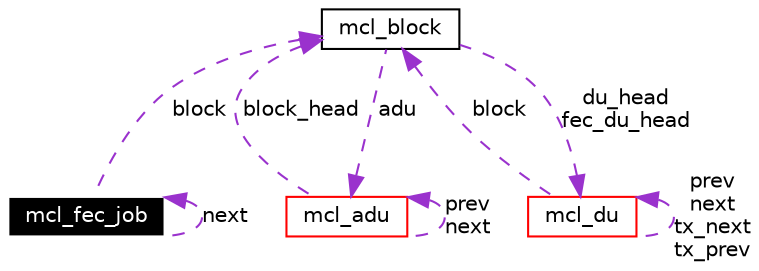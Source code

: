 digraph G
{
  edge [fontname="Helvetica",fontsize=10,labelfontname="Helvetica",labelfontsize=10];
  node [fontname="Helvetica",fontsize=10,shape=record];
  Node74 [label="mcl_fec_job",height=0.2,width=0.4,color="white", fillcolor="black", style="filled" fontcolor="white"];
  Node74 -> Node74 [dir=back,color="darkorchid3",fontsize=10,style="dashed",label="next",fontname="Helvetica"];
  Node75 -> Node74 [dir=back,color="darkorchid3",fontsize=10,style="dashed",label="block",fontname="Helvetica"];
  Node75 [label="mcl_block",height=0.2,width=0.4,color="black",URL="$classmcl__block.html"];
  Node76 -> Node75 [dir=back,color="darkorchid3",fontsize=10,style="dashed",label="adu",fontname="Helvetica"];
  Node76 [label="mcl_adu",height=0.2,width=0.4,color="red",URL="$classmcl__adu.html"];
  Node76 -> Node76 [dir=back,color="darkorchid3",fontsize=10,style="dashed",label="prev\nnext",fontname="Helvetica"];
  Node75 -> Node76 [dir=back,color="darkorchid3",fontsize=10,style="dashed",label="block_head",fontname="Helvetica"];
  Node78 -> Node75 [dir=back,color="darkorchid3",fontsize=10,style="dashed",label="du_head\nfec_du_head",fontname="Helvetica"];
  Node78 [label="mcl_du",height=0.2,width=0.4,color="red",URL="$classmcl__du.html"];
  Node78 -> Node78 [dir=back,color="darkorchid3",fontsize=10,style="dashed",label="prev\nnext\ntx_next\ntx_prev",fontname="Helvetica"];
  Node75 -> Node78 [dir=back,color="darkorchid3",fontsize=10,style="dashed",label="block",fontname="Helvetica"];
}
